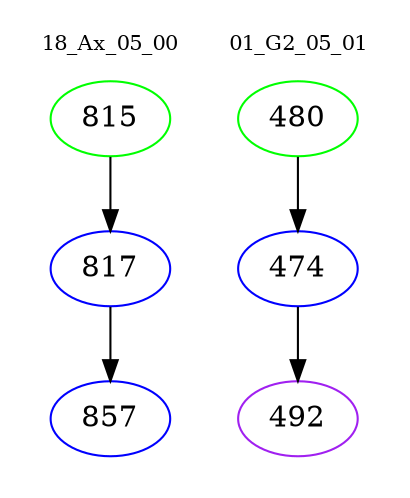 digraph{
subgraph cluster_0 {
color = white
label = "18_Ax_05_00";
fontsize=10;
T0_815 [label="815", color="green"]
T0_815 -> T0_817 [color="black"]
T0_817 [label="817", color="blue"]
T0_817 -> T0_857 [color="black"]
T0_857 [label="857", color="blue"]
}
subgraph cluster_1 {
color = white
label = "01_G2_05_01";
fontsize=10;
T1_480 [label="480", color="green"]
T1_480 -> T1_474 [color="black"]
T1_474 [label="474", color="blue"]
T1_474 -> T1_492 [color="black"]
T1_492 [label="492", color="purple"]
}
}
